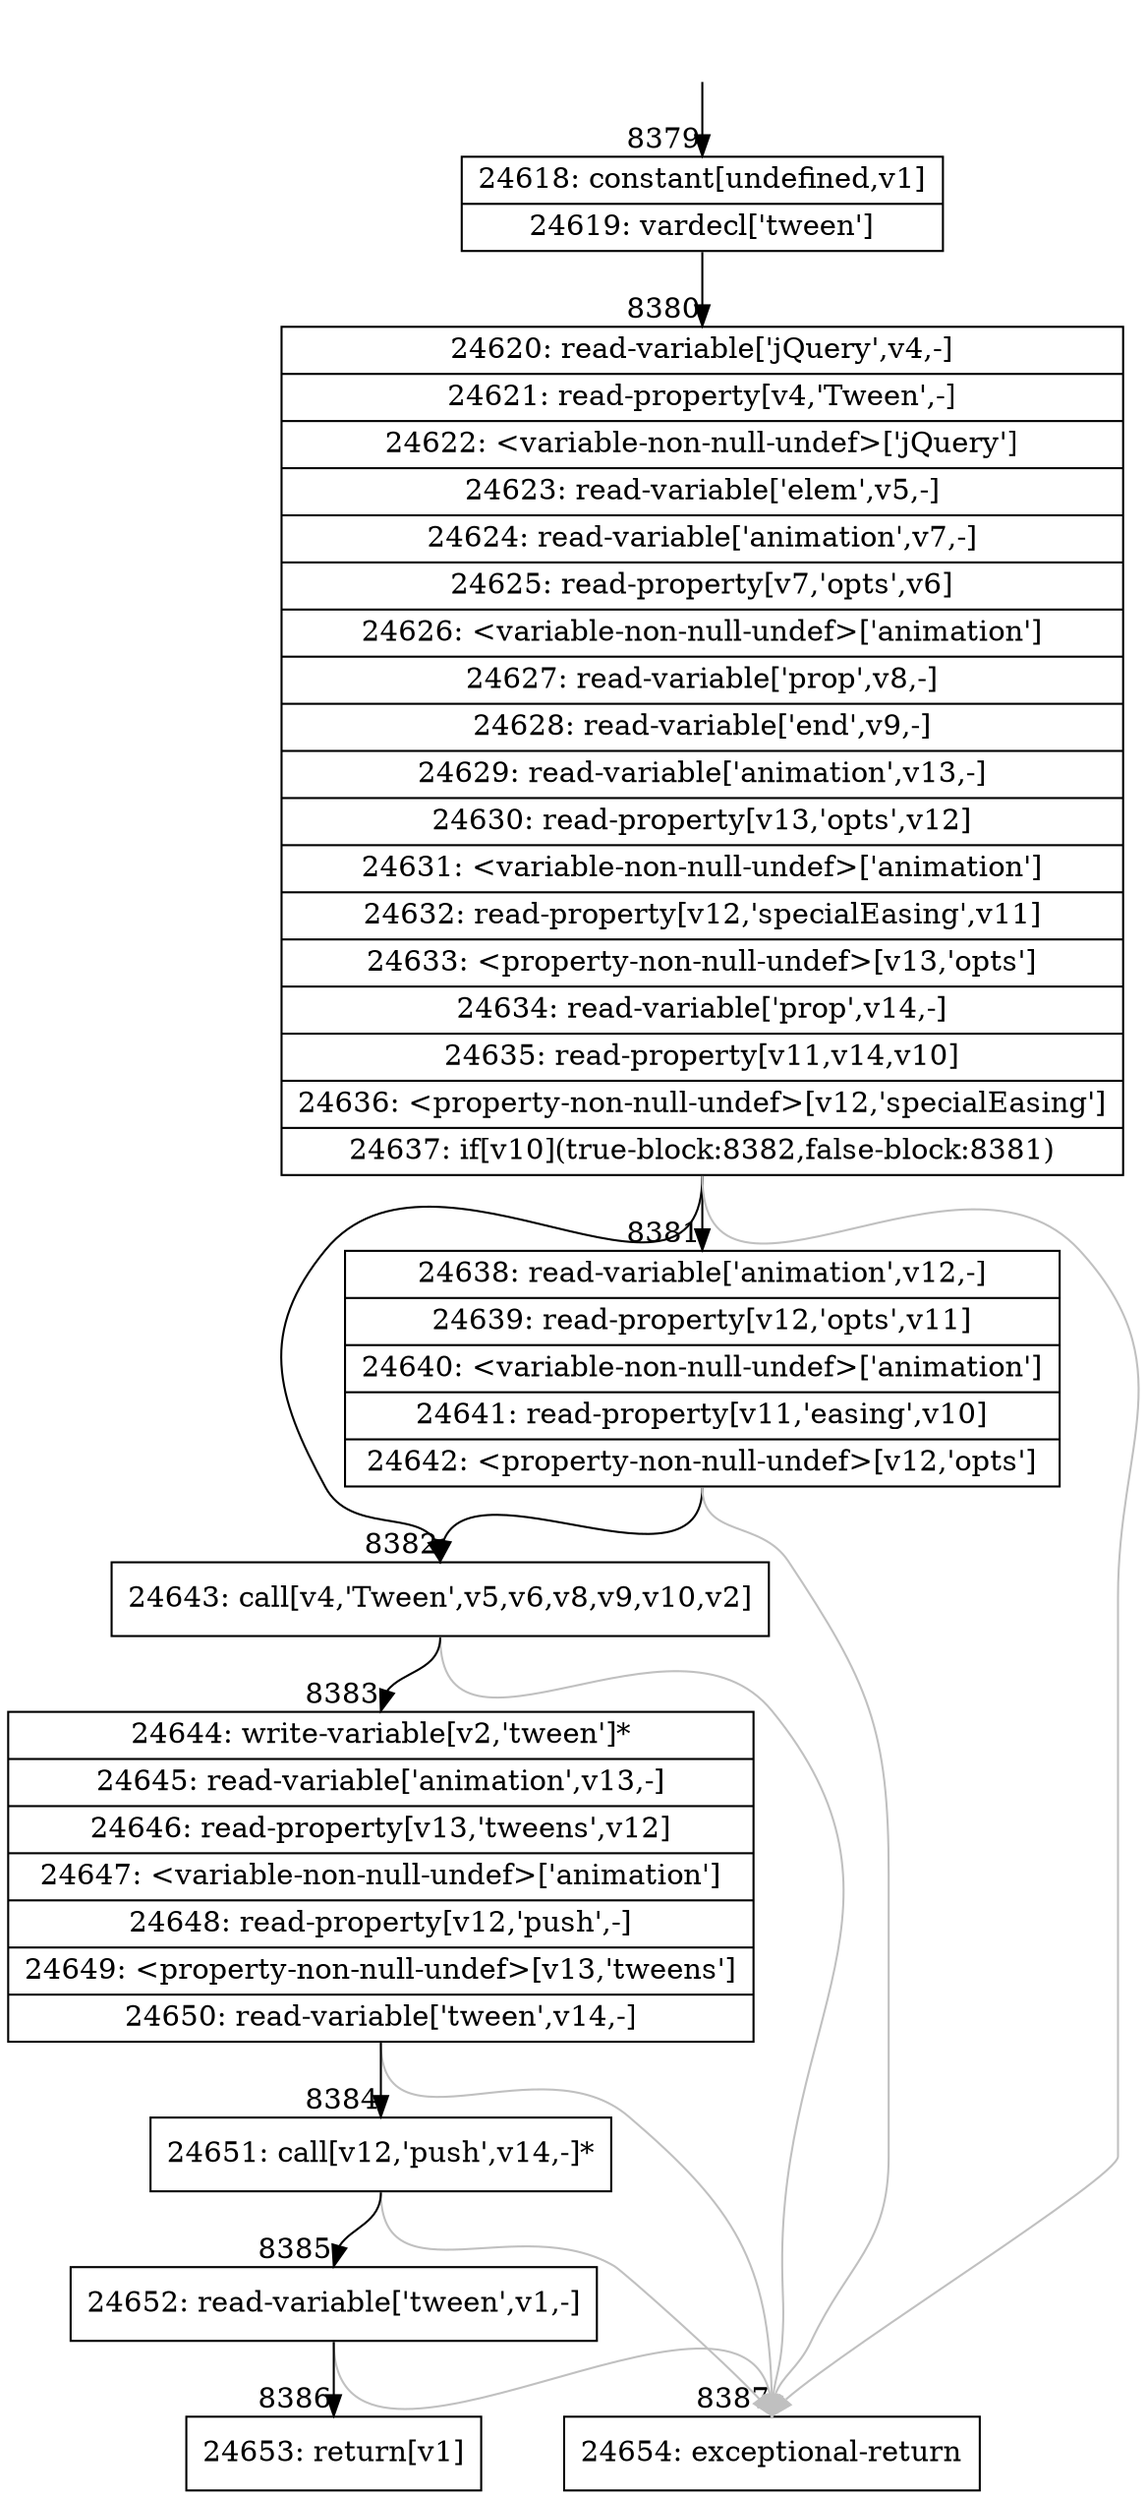 digraph {
rankdir="TD"
BB_entry522[shape=none,label=""];
BB_entry522 -> BB8379 [tailport=s, headport=n, headlabel="    8379"]
BB8379 [shape=record label="{24618: constant[undefined,v1]|24619: vardecl['tween']}" ] 
BB8379 -> BB8380 [tailport=s, headport=n, headlabel="      8380"]
BB8380 [shape=record label="{24620: read-variable['jQuery',v4,-]|24621: read-property[v4,'Tween',-]|24622: \<variable-non-null-undef\>['jQuery']|24623: read-variable['elem',v5,-]|24624: read-variable['animation',v7,-]|24625: read-property[v7,'opts',v6]|24626: \<variable-non-null-undef\>['animation']|24627: read-variable['prop',v8,-]|24628: read-variable['end',v9,-]|24629: read-variable['animation',v13,-]|24630: read-property[v13,'opts',v12]|24631: \<variable-non-null-undef\>['animation']|24632: read-property[v12,'specialEasing',v11]|24633: \<property-non-null-undef\>[v13,'opts']|24634: read-variable['prop',v14,-]|24635: read-property[v11,v14,v10]|24636: \<property-non-null-undef\>[v12,'specialEasing']|24637: if[v10](true-block:8382,false-block:8381)}" ] 
BB8380 -> BB8382 [tailport=s, headport=n, headlabel="      8382"]
BB8380 -> BB8381 [tailport=s, headport=n, headlabel="      8381"]
BB8380 -> BB8387 [tailport=s, headport=n, color=gray, headlabel="      8387"]
BB8381 [shape=record label="{24638: read-variable['animation',v12,-]|24639: read-property[v12,'opts',v11]|24640: \<variable-non-null-undef\>['animation']|24641: read-property[v11,'easing',v10]|24642: \<property-non-null-undef\>[v12,'opts']}" ] 
BB8381 -> BB8382 [tailport=s, headport=n]
BB8381 -> BB8387 [tailport=s, headport=n, color=gray]
BB8382 [shape=record label="{24643: call[v4,'Tween',v5,v6,v8,v9,v10,v2]}" ] 
BB8382 -> BB8383 [tailport=s, headport=n, headlabel="      8383"]
BB8382 -> BB8387 [tailport=s, headport=n, color=gray]
BB8383 [shape=record label="{24644: write-variable[v2,'tween']*|24645: read-variable['animation',v13,-]|24646: read-property[v13,'tweens',v12]|24647: \<variable-non-null-undef\>['animation']|24648: read-property[v12,'push',-]|24649: \<property-non-null-undef\>[v13,'tweens']|24650: read-variable['tween',v14,-]}" ] 
BB8383 -> BB8384 [tailport=s, headport=n, headlabel="      8384"]
BB8383 -> BB8387 [tailport=s, headport=n, color=gray]
BB8384 [shape=record label="{24651: call[v12,'push',v14,-]*}" ] 
BB8384 -> BB8385 [tailport=s, headport=n, headlabel="      8385"]
BB8384 -> BB8387 [tailport=s, headport=n, color=gray]
BB8385 [shape=record label="{24652: read-variable['tween',v1,-]}" ] 
BB8385 -> BB8386 [tailport=s, headport=n, headlabel="      8386"]
BB8385 -> BB8387 [tailport=s, headport=n, color=gray]
BB8386 [shape=record label="{24653: return[v1]}" ] 
BB8387 [shape=record label="{24654: exceptional-return}" ] 
}
